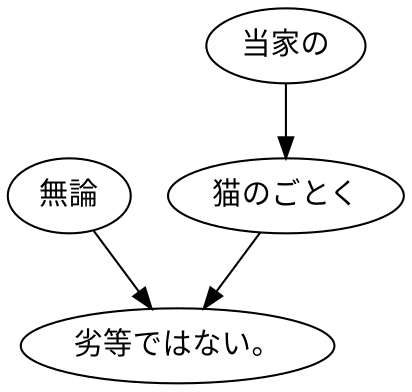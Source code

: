 digraph graph2000 {
	node0 [label="無論"];
	node1 [label="当家の"];
	node2 [label="猫のごとく"];
	node3 [label="劣等ではない。"];
	node0 -> node3;
	node1 -> node2;
	node2 -> node3;
}
